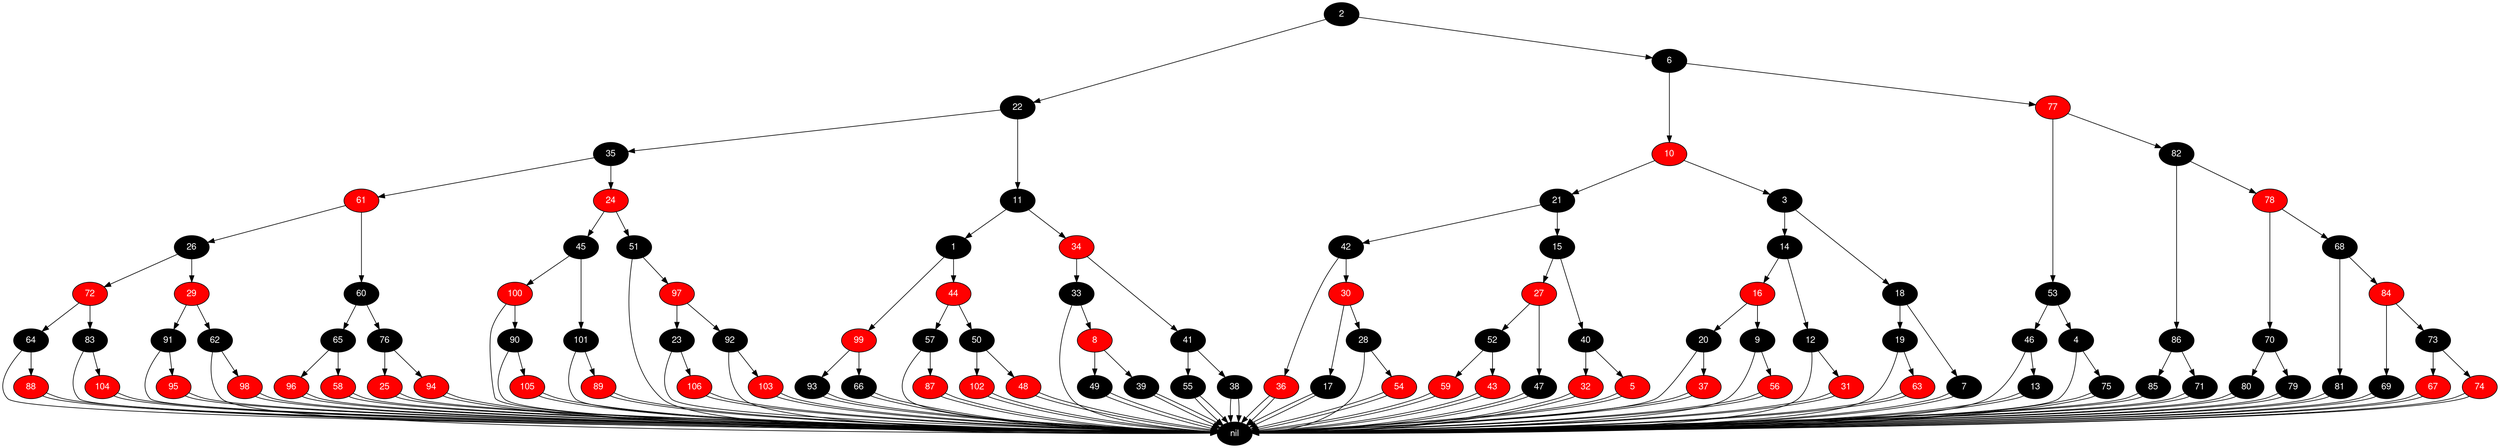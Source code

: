 digraph RB_Teste {
	node [fontname="Helvetica,Arial,sans-serif" style="filled"]
	edge [fontname="Helvetica,Arial,sans-serif" color="black"]

	{
		node [fillcolor=" black" fontcolor=" white"] nil 
		node [fillcolor=" black" fontcolor=" white"] 2 
		node [fillcolor=" black" fontcolor=" white"] 22 
		node [fillcolor=" black" fontcolor=" white"] 35 
		node [fillcolor=" red" fontcolor=" white"] 61 
		node [fillcolor=" black" fontcolor=" white"] 26 
		node [fillcolor=" red" fontcolor=" white"] 72 
		node [fillcolor=" black" fontcolor=" white"] 64 
		node [fillcolor=" red" fontcolor=" white"] 88 
		node [fillcolor=" black" fontcolor=" white"] 83 
		node [fillcolor=" red" fontcolor=" white"] 104 
		node [fillcolor=" red" fontcolor=" white"] 29 
		node [fillcolor=" black" fontcolor=" white"] 91 
		node [fillcolor=" red" fontcolor=" white"] 95 
		node [fillcolor=" black" fontcolor=" white"] 62 
		node [fillcolor=" red" fontcolor=" white"] 98 
		node [fillcolor=" black" fontcolor=" white"] 60 
		node [fillcolor=" black" fontcolor=" white"] 65 
		node [fillcolor=" red" fontcolor=" white"] 96 
		node [fillcolor=" red" fontcolor=" white"] 58 
		node [fillcolor=" black" fontcolor=" white"] 76 
		node [fillcolor=" red" fontcolor=" white"] 25 
		node [fillcolor=" red" fontcolor=" white"] 94 
		node [fillcolor=" red" fontcolor=" white"] 24 
		node [fillcolor=" black" fontcolor=" white"] 45 
		node [fillcolor=" red" fontcolor=" white"] 100 
		node [fillcolor=" black" fontcolor=" white"] 90 
		node [fillcolor=" red" fontcolor=" white"] 105 
		node [fillcolor=" black" fontcolor=" white"] 101 
		node [fillcolor=" red" fontcolor=" white"] 89 
		node [fillcolor=" black" fontcolor=" white"] 51 
		node [fillcolor=" red" fontcolor=" white"] 97 
		node [fillcolor=" black" fontcolor=" white"] 23 
		node [fillcolor=" red" fontcolor=" white"] 106 
		node [fillcolor=" black" fontcolor=" white"] 92 
		node [fillcolor=" red" fontcolor=" white"] 103 
		node [fillcolor=" black" fontcolor=" white"] 11 
		node [fillcolor=" black" fontcolor=" white"] 1 
		node [fillcolor=" red" fontcolor=" white"] 99 
		node [fillcolor=" black" fontcolor=" white"] 93 
		node [fillcolor=" black" fontcolor=" white"] 66 
		node [fillcolor=" red" fontcolor=" white"] 44 
		node [fillcolor=" black" fontcolor=" white"] 57 
		node [fillcolor=" red" fontcolor=" white"] 87 
		node [fillcolor=" black" fontcolor=" white"] 50 
		node [fillcolor=" red" fontcolor=" white"] 102 
		node [fillcolor=" red" fontcolor=" white"] 48 
		node [fillcolor=" red" fontcolor=" white"] 34 
		node [fillcolor=" black" fontcolor=" white"] 33 
		node [fillcolor=" red" fontcolor=" white"] 8 
		node [fillcolor=" black" fontcolor=" white"] 49 
		node [fillcolor=" black" fontcolor=" white"] 39 
		node [fillcolor=" black" fontcolor=" white"] 41 
		node [fillcolor=" black" fontcolor=" white"] 55 
		node [fillcolor=" black" fontcolor=" white"] 38 
		node [fillcolor=" black" fontcolor=" white"] 6 
		node [fillcolor=" red" fontcolor=" white"] 10 
		node [fillcolor=" black" fontcolor=" white"] 21 
		node [fillcolor=" black" fontcolor=" white"] 42 
		node [fillcolor=" red" fontcolor=" white"] 36 
		node [fillcolor=" red" fontcolor=" white"] 30 
		node [fillcolor=" black" fontcolor=" white"] 17 
		node [fillcolor=" black" fontcolor=" white"] 28 
		node [fillcolor=" red" fontcolor=" white"] 54 
		node [fillcolor=" black" fontcolor=" white"] 15 
		node [fillcolor=" red" fontcolor=" white"] 27 
		node [fillcolor=" black" fontcolor=" white"] 52 
		node [fillcolor=" red" fontcolor=" white"] 59 
		node [fillcolor=" red" fontcolor=" white"] 43 
		node [fillcolor=" black" fontcolor=" white"] 47 
		node [fillcolor=" black" fontcolor=" white"] 40 
		node [fillcolor=" red" fontcolor=" white"] 32 
		node [fillcolor=" red" fontcolor=" white"] 5 
		node [fillcolor=" black" fontcolor=" white"] 3 
		node [fillcolor=" black" fontcolor=" white"] 14 
		node [fillcolor=" red" fontcolor=" white"] 16 
		node [fillcolor=" black" fontcolor=" white"] 20 
		node [fillcolor=" red" fontcolor=" white"] 37 
		node [fillcolor=" black" fontcolor=" white"] 9 
		node [fillcolor=" red" fontcolor=" white"] 56 
		node [fillcolor=" black" fontcolor=" white"] 12 
		node [fillcolor=" red" fontcolor=" white"] 31 
		node [fillcolor=" black" fontcolor=" white"] 18 
		node [fillcolor=" black" fontcolor=" white"] 19 
		node [fillcolor=" red" fontcolor=" white"] 63 
		node [fillcolor=" black" fontcolor=" white"] 7 
		node [fillcolor=" red" fontcolor=" white"] 77 
		node [fillcolor=" black" fontcolor=" white"] 53 
		node [fillcolor=" black" fontcolor=" white"] 46 
		node [fillcolor=" black" fontcolor=" white"] 13 
		node [fillcolor=" black" fontcolor=" white"] 4 
		node [fillcolor=" black" fontcolor=" white"] 75 
		node [fillcolor=" black" fontcolor=" white"] 82 
		node [fillcolor=" black" fontcolor=" white"] 86 
		node [fillcolor=" black" fontcolor=" white"] 85 
		node [fillcolor=" black" fontcolor=" white"] 71 
		node [fillcolor=" red" fontcolor=" white"] 78 
		node [fillcolor=" black" fontcolor=" white"] 70 
		node [fillcolor=" black" fontcolor=" white"] 80 
		node [fillcolor=" black" fontcolor=" white"] 79 
		node [fillcolor=" black" fontcolor=" white"] 68 
		node [fillcolor=" black" fontcolor=" white"] 81 
		node [fillcolor=" red" fontcolor=" white"] 84 
		node [fillcolor=" black" fontcolor=" white"] 69 
		node [fillcolor=" black" fontcolor=" white"] 73 
		node [fillcolor=" red" fontcolor=" white"] 67 
		node [fillcolor=" red" fontcolor=" white"] 74 
	}

	2 -> 22 
	2 -> 6 
	22 -> 35 
	22 -> 11 
	35 -> 61 
	35 -> 24 
	61 -> 26 
	61 -> 60 
	26 -> 72 
	26 -> 29 
	72 -> 64 
	72 -> 83 
	64 -> 88 
	64 -> nil 
	88 -> nil 
	88 -> nil 
	83 -> 104 
	83 -> nil 
	104 -> nil 
	104 -> nil 
	29 -> 91 
	29 -> 62 
	91 -> 95 
	91 -> nil 
	95 -> nil 
	95 -> nil 
	62 -> 98 
	62 -> nil 
	98 -> nil 
	98 -> nil 
	60 -> 65 
	60 -> 76 
	65 -> 96 
	65 -> 58 
	96 -> nil 
	96 -> nil 
	58 -> nil 
	58 -> nil 
	76 -> 25 
	76 -> 94 
	25 -> nil 
	25 -> nil 
	94 -> nil 
	94 -> nil 
	24 -> 45 
	24 -> 51 
	45 -> 100 
	45 -> 101 
	100 -> 90 
	100 -> nil 
	90 -> 105 
	90 -> nil 
	105 -> nil 
	105 -> nil 
	101 -> 89 
	101 -> nil 
	89 -> nil 
	89 -> nil 
	51 -> 97 
	51 -> nil 
	97 -> 23 
	97 -> 92 
	23 -> 106 
	23 -> nil 
	106 -> nil 
	106 -> nil 
	92 -> 103 
	92 -> nil 
	103 -> nil 
	103 -> nil 
	11 -> 1 
	11 -> 34 
	1 -> 99 
	1 -> 44 
	99 -> 93 
	99 -> 66 
	93 -> nil 
	93 -> nil 
	66 -> nil 
	66 -> nil 
	44 -> 57 
	44 -> 50 
	57 -> 87 
	57 -> nil 
	87 -> nil 
	87 -> nil 
	50 -> 102 
	50 -> 48 
	102 -> nil 
	102 -> nil 
	48 -> nil 
	48 -> nil 
	34 -> 33 
	34 -> 41 
	33 -> 8 
	33 -> nil 
	8 -> 49 
	8 -> 39 
	49 -> nil 
	49 -> nil 
	39 -> nil 
	39 -> nil 
	41 -> 55 
	41 -> 38 
	55 -> nil 
	55 -> nil 
	38 -> nil 
	38 -> nil 
	6 -> 10 
	6 -> 77 
	10 -> 21 
	10 -> 3 
	21 -> 42 
	21 -> 15 
	42 -> 36 
	42 -> 30 
	36 -> nil 
	36 -> nil 
	30 -> 17 
	30 -> 28 
	17 -> nil 
	17 -> nil 
	28 -> 54 
	28 -> nil 
	54 -> nil 
	54 -> nil 
	15 -> 27 
	15 -> 40 
	27 -> 52 
	27 -> 47 
	52 -> 59 
	52 -> 43 
	59 -> nil 
	59 -> nil 
	43 -> nil 
	43 -> nil 
	47 -> nil 
	47 -> nil 
	40 -> 32 
	40 -> 5 
	32 -> nil 
	32 -> nil 
	5 -> nil 
	5 -> nil 
	3 -> 14 
	3 -> 18 
	14 -> 16 
	14 -> 12 
	16 -> 20 
	16 -> 9 
	20 -> 37 
	20 -> nil 
	37 -> nil 
	37 -> nil 
	9 -> 56 
	9 -> nil 
	56 -> nil 
	56 -> nil 
	12 -> 31 
	12 -> nil 
	31 -> nil 
	31 -> nil 
	18 -> 19 
	18 -> 7 
	19 -> 63 
	19 -> nil 
	63 -> nil 
	63 -> nil 
	7 -> nil 
	7 -> nil 
	77 -> 53 
	77 -> 82 
	53 -> 46 
	53 -> 4 
	46 -> 13 
	46 -> nil 
	13 -> nil 
	13 -> nil 
	4 -> 75 
	4 -> nil 
	75 -> nil 
	75 -> nil 
	82 -> 86 
	82 -> 78 
	86 -> 85 
	86 -> 71 
	85 -> nil 
	85 -> nil 
	71 -> nil 
	71 -> nil 
	78 -> 70 
	78 -> 68 
	70 -> 80 
	70 -> 79 
	80 -> nil 
	80 -> nil 
	79 -> nil 
	79 -> nil 
	68 -> 81 
	68 -> 84 
	81 -> nil 
	81 -> nil 
	84 -> 69 
	84 -> 73 
	69 -> nil 
	69 -> nil 
	73 -> 67 
	73 -> 74 
	67 -> nil 
	67 -> nil 
	74 -> nil 
	74 -> nil 
}
